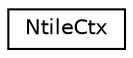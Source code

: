digraph "Graphical Class Hierarchy"
{
 // LATEX_PDF_SIZE
  edge [fontname="Helvetica",fontsize="10",labelfontname="Helvetica",labelfontsize="10"];
  node [fontname="Helvetica",fontsize="10",shape=record];
  rankdir="LR";
  Node0 [label="NtileCtx",height=0.2,width=0.4,color="black", fillcolor="white", style="filled",URL="$db/d1b/sqlite3_8c.html#d0/d67/structNtileCtx",tooltip=" "];
}
